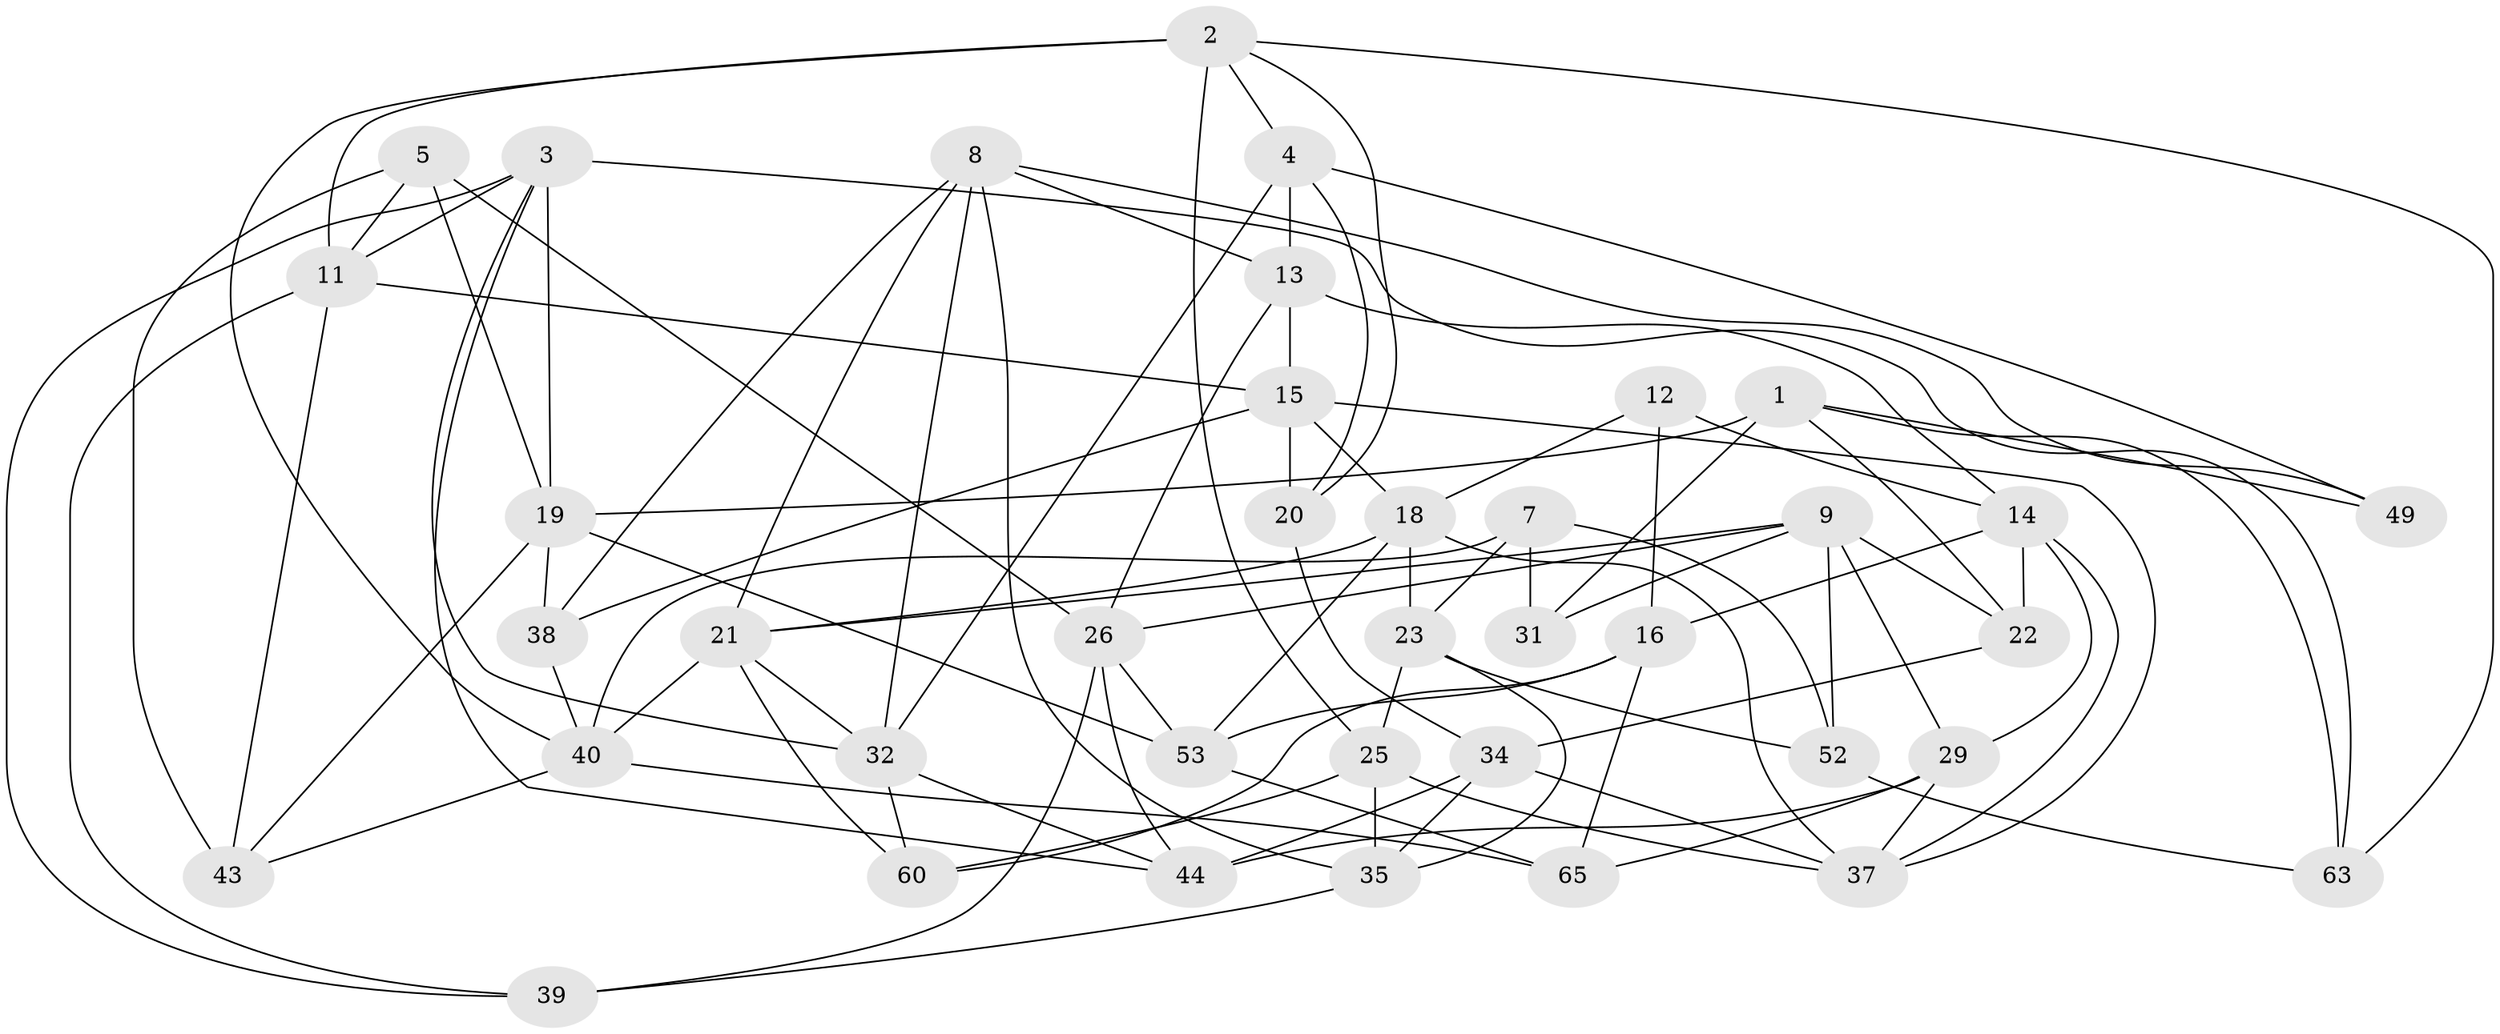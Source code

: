 // Generated by graph-tools (version 1.1) at 2025/52/02/27/25 19:52:35]
// undirected, 39 vertices, 96 edges
graph export_dot {
graph [start="1"]
  node [color=gray90,style=filled];
  1 [super="+6"];
  2 [super="+46"];
  3 [super="+24"];
  4 [super="+36"];
  5;
  7 [super="+50"];
  8 [super="+10"];
  9 [super="+61"];
  11 [super="+59"];
  12;
  13 [super="+17"];
  14 [super="+27"];
  15 [super="+56"];
  16 [super="+48"];
  18 [super="+58"];
  19 [super="+30"];
  20;
  21 [super="+54"];
  22;
  23 [super="+28"];
  25 [super="+42"];
  26 [super="+55"];
  29 [super="+33"];
  31;
  32 [super="+45"];
  34 [super="+62"];
  35 [super="+41"];
  37 [super="+47"];
  38;
  39;
  40 [super="+51"];
  43;
  44 [super="+64"];
  49;
  52;
  53 [super="+57"];
  60;
  63;
  65 [super="+66"];
  1 -- 63;
  1 -- 49 [weight=2];
  1 -- 31;
  1 -- 22;
  1 -- 19;
  2 -- 11;
  2 -- 20;
  2 -- 63;
  2 -- 25;
  2 -- 40;
  2 -- 4;
  3 -- 32;
  3 -- 63;
  3 -- 11;
  3 -- 39;
  3 -- 19;
  3 -- 44;
  4 -- 49;
  4 -- 20;
  4 -- 13 [weight=2];
  4 -- 32;
  5 -- 19;
  5 -- 43;
  5 -- 11;
  5 -- 26;
  7 -- 31 [weight=2];
  7 -- 40;
  7 -- 52;
  7 -- 23 [weight=2];
  8 -- 49;
  8 -- 13;
  8 -- 21;
  8 -- 32;
  8 -- 35;
  8 -- 38;
  9 -- 21;
  9 -- 31;
  9 -- 26;
  9 -- 52;
  9 -- 29;
  9 -- 22;
  11 -- 43;
  11 -- 39;
  11 -- 15;
  12 -- 14;
  12 -- 16 [weight=2];
  12 -- 18;
  13 -- 26;
  13 -- 14;
  13 -- 15;
  14 -- 37;
  14 -- 22;
  14 -- 29;
  14 -- 16;
  15 -- 37;
  15 -- 20;
  15 -- 38;
  15 -- 18;
  16 -- 65;
  16 -- 60;
  16 -- 53;
  18 -- 53;
  18 -- 21;
  18 -- 37;
  18 -- 23;
  19 -- 43;
  19 -- 53;
  19 -- 38;
  20 -- 34;
  21 -- 60;
  21 -- 32;
  21 -- 40;
  22 -- 34;
  23 -- 35;
  23 -- 25;
  23 -- 52;
  25 -- 35 [weight=2];
  25 -- 60;
  25 -- 37;
  26 -- 44;
  26 -- 53;
  26 -- 39;
  29 -- 65 [weight=2];
  29 -- 37;
  29 -- 44;
  32 -- 44;
  32 -- 60;
  34 -- 35;
  34 -- 44 [weight=2];
  34 -- 37;
  35 -- 39;
  38 -- 40;
  40 -- 43;
  40 -- 65;
  52 -- 63;
  53 -- 65 [weight=2];
}
